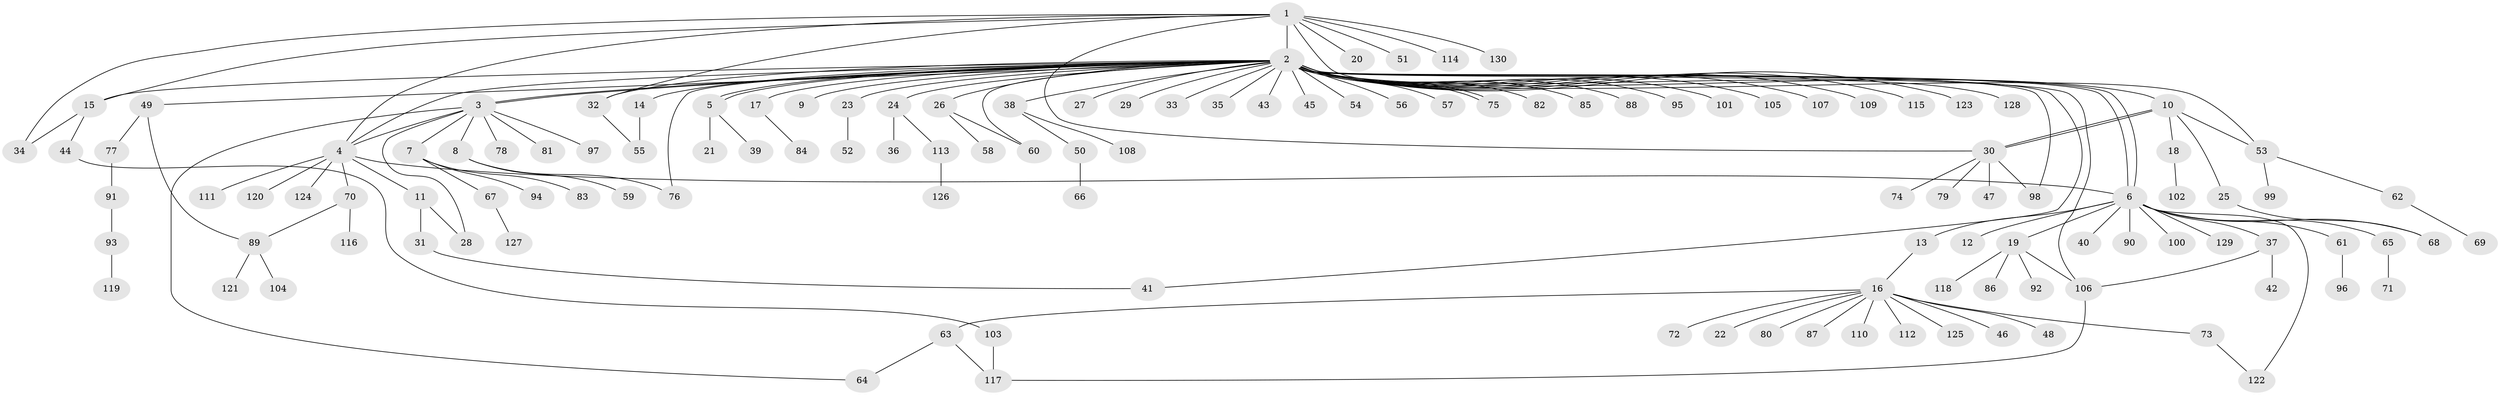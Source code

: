 // Generated by graph-tools (version 1.1) at 2025/26/03/09/25 03:26:00]
// undirected, 130 vertices, 156 edges
graph export_dot {
graph [start="1"]
  node [color=gray90,style=filled];
  1;
  2;
  3;
  4;
  5;
  6;
  7;
  8;
  9;
  10;
  11;
  12;
  13;
  14;
  15;
  16;
  17;
  18;
  19;
  20;
  21;
  22;
  23;
  24;
  25;
  26;
  27;
  28;
  29;
  30;
  31;
  32;
  33;
  34;
  35;
  36;
  37;
  38;
  39;
  40;
  41;
  42;
  43;
  44;
  45;
  46;
  47;
  48;
  49;
  50;
  51;
  52;
  53;
  54;
  55;
  56;
  57;
  58;
  59;
  60;
  61;
  62;
  63;
  64;
  65;
  66;
  67;
  68;
  69;
  70;
  71;
  72;
  73;
  74;
  75;
  76;
  77;
  78;
  79;
  80;
  81;
  82;
  83;
  84;
  85;
  86;
  87;
  88;
  89;
  90;
  91;
  92;
  93;
  94;
  95;
  96;
  97;
  98;
  99;
  100;
  101;
  102;
  103;
  104;
  105;
  106;
  107;
  108;
  109;
  110;
  111;
  112;
  113;
  114;
  115;
  116;
  117;
  118;
  119;
  120;
  121;
  122;
  123;
  124;
  125;
  126;
  127;
  128;
  129;
  130;
  1 -- 2;
  1 -- 4;
  1 -- 15;
  1 -- 20;
  1 -- 30;
  1 -- 32;
  1 -- 34;
  1 -- 51;
  1 -- 53;
  1 -- 114;
  1 -- 130;
  2 -- 3;
  2 -- 3;
  2 -- 4;
  2 -- 5;
  2 -- 5;
  2 -- 6;
  2 -- 6;
  2 -- 9;
  2 -- 10;
  2 -- 14;
  2 -- 15;
  2 -- 17;
  2 -- 23;
  2 -- 24;
  2 -- 26;
  2 -- 27;
  2 -- 29;
  2 -- 32;
  2 -- 33;
  2 -- 35;
  2 -- 38;
  2 -- 41;
  2 -- 43;
  2 -- 45;
  2 -- 49;
  2 -- 54;
  2 -- 56;
  2 -- 57;
  2 -- 60;
  2 -- 75;
  2 -- 75;
  2 -- 76;
  2 -- 82;
  2 -- 85;
  2 -- 88;
  2 -- 95;
  2 -- 98;
  2 -- 101;
  2 -- 105;
  2 -- 106;
  2 -- 107;
  2 -- 109;
  2 -- 115;
  2 -- 123;
  2 -- 128;
  3 -- 4;
  3 -- 7;
  3 -- 8;
  3 -- 28;
  3 -- 64;
  3 -- 78;
  3 -- 81;
  3 -- 97;
  4 -- 6;
  4 -- 11;
  4 -- 70;
  4 -- 111;
  4 -- 120;
  4 -- 124;
  5 -- 21;
  5 -- 39;
  6 -- 12;
  6 -- 13;
  6 -- 19;
  6 -- 37;
  6 -- 40;
  6 -- 61;
  6 -- 65;
  6 -- 68;
  6 -- 90;
  6 -- 100;
  6 -- 122;
  6 -- 129;
  7 -- 67;
  7 -- 83;
  7 -- 94;
  8 -- 59;
  8 -- 76;
  10 -- 18;
  10 -- 25;
  10 -- 30;
  10 -- 30;
  10 -- 53;
  11 -- 28;
  11 -- 31;
  13 -- 16;
  14 -- 55;
  15 -- 34;
  15 -- 44;
  16 -- 22;
  16 -- 46;
  16 -- 48;
  16 -- 63;
  16 -- 72;
  16 -- 73;
  16 -- 80;
  16 -- 87;
  16 -- 110;
  16 -- 112;
  16 -- 125;
  17 -- 84;
  18 -- 102;
  19 -- 86;
  19 -- 92;
  19 -- 106;
  19 -- 118;
  23 -- 52;
  24 -- 36;
  24 -- 113;
  25 -- 68;
  26 -- 58;
  26 -- 60;
  30 -- 47;
  30 -- 74;
  30 -- 79;
  30 -- 98;
  31 -- 41;
  32 -- 55;
  37 -- 42;
  37 -- 106;
  38 -- 50;
  38 -- 108;
  44 -- 103;
  49 -- 77;
  49 -- 89;
  50 -- 66;
  53 -- 62;
  53 -- 99;
  61 -- 96;
  62 -- 69;
  63 -- 64;
  63 -- 117;
  65 -- 71;
  67 -- 127;
  70 -- 89;
  70 -- 116;
  73 -- 122;
  77 -- 91;
  89 -- 104;
  89 -- 121;
  91 -- 93;
  93 -- 119;
  103 -- 117;
  106 -- 117;
  113 -- 126;
}
